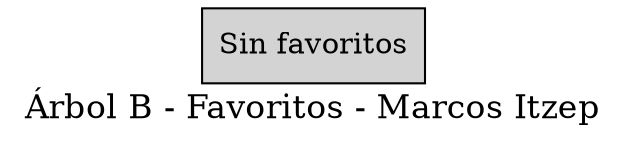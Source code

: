 digraph G {
    label="Árbol B - Favoritos - Marcos Itzep";
    fontsize=16;
    node [shape=box, style=filled, fillcolor=lightyellow];
    empty [label="Sin favoritos", fillcolor=lightgray];
}
